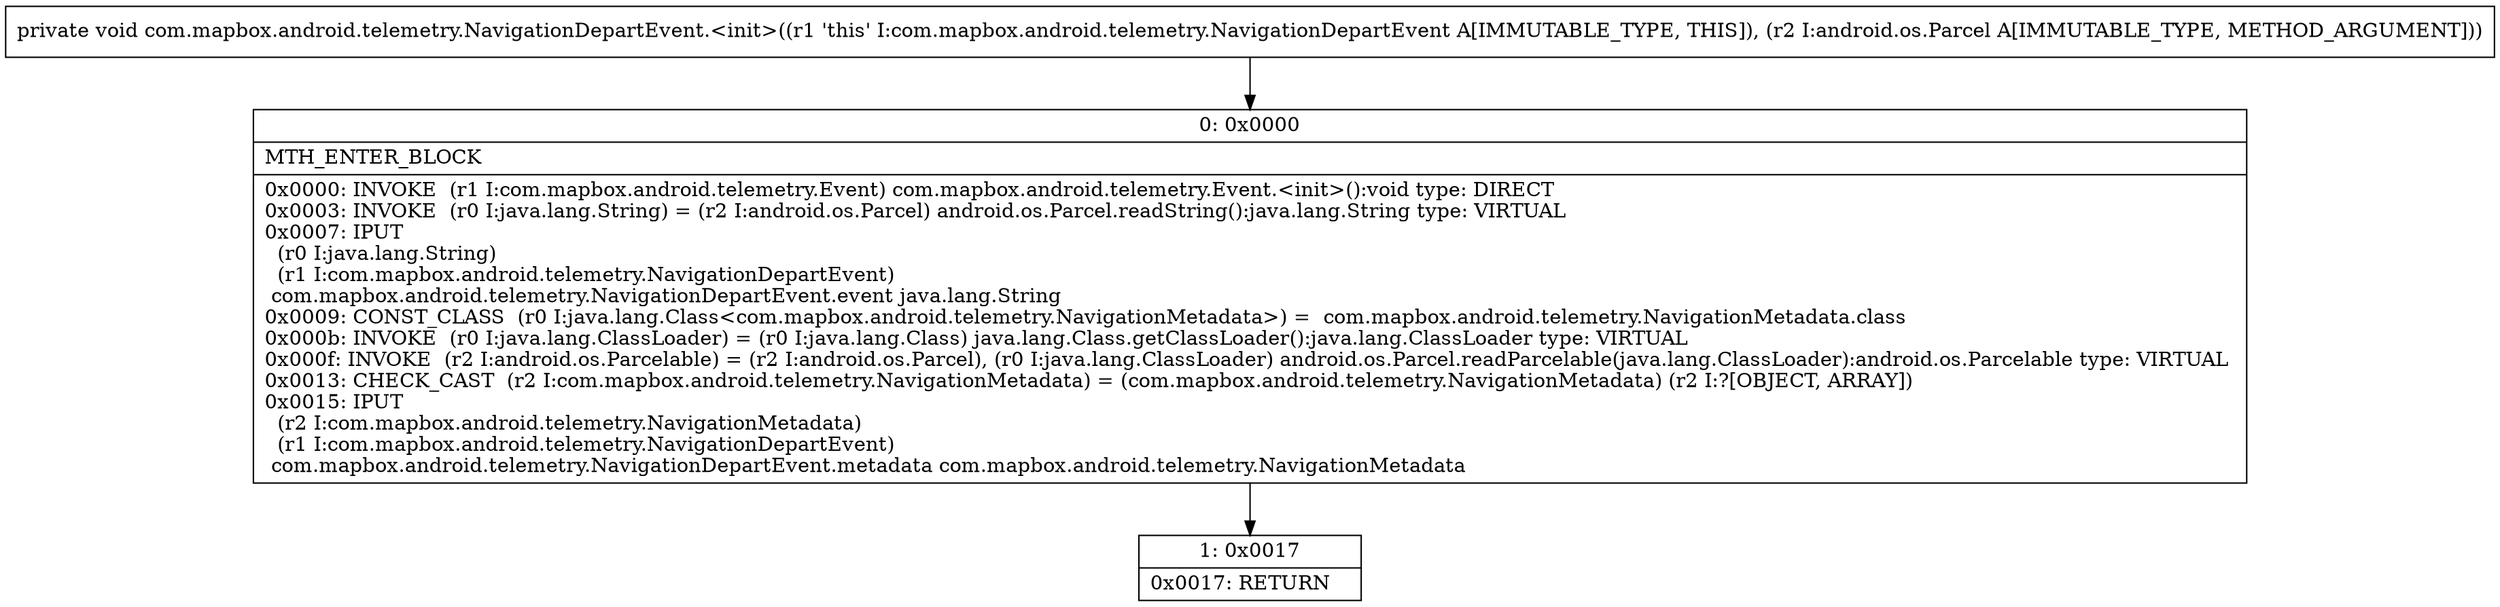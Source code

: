 digraph "CFG forcom.mapbox.android.telemetry.NavigationDepartEvent.\<init\>(Landroid\/os\/Parcel;)V" {
Node_0 [shape=record,label="{0\:\ 0x0000|MTH_ENTER_BLOCK\l|0x0000: INVOKE  (r1 I:com.mapbox.android.telemetry.Event) com.mapbox.android.telemetry.Event.\<init\>():void type: DIRECT \l0x0003: INVOKE  (r0 I:java.lang.String) = (r2 I:android.os.Parcel) android.os.Parcel.readString():java.lang.String type: VIRTUAL \l0x0007: IPUT  \l  (r0 I:java.lang.String)\l  (r1 I:com.mapbox.android.telemetry.NavigationDepartEvent)\l com.mapbox.android.telemetry.NavigationDepartEvent.event java.lang.String \l0x0009: CONST_CLASS  (r0 I:java.lang.Class\<com.mapbox.android.telemetry.NavigationMetadata\>) =  com.mapbox.android.telemetry.NavigationMetadata.class \l0x000b: INVOKE  (r0 I:java.lang.ClassLoader) = (r0 I:java.lang.Class) java.lang.Class.getClassLoader():java.lang.ClassLoader type: VIRTUAL \l0x000f: INVOKE  (r2 I:android.os.Parcelable) = (r2 I:android.os.Parcel), (r0 I:java.lang.ClassLoader) android.os.Parcel.readParcelable(java.lang.ClassLoader):android.os.Parcelable type: VIRTUAL \l0x0013: CHECK_CAST  (r2 I:com.mapbox.android.telemetry.NavigationMetadata) = (com.mapbox.android.telemetry.NavigationMetadata) (r2 I:?[OBJECT, ARRAY]) \l0x0015: IPUT  \l  (r2 I:com.mapbox.android.telemetry.NavigationMetadata)\l  (r1 I:com.mapbox.android.telemetry.NavigationDepartEvent)\l com.mapbox.android.telemetry.NavigationDepartEvent.metadata com.mapbox.android.telemetry.NavigationMetadata \l}"];
Node_1 [shape=record,label="{1\:\ 0x0017|0x0017: RETURN   \l}"];
MethodNode[shape=record,label="{private void com.mapbox.android.telemetry.NavigationDepartEvent.\<init\>((r1 'this' I:com.mapbox.android.telemetry.NavigationDepartEvent A[IMMUTABLE_TYPE, THIS]), (r2 I:android.os.Parcel A[IMMUTABLE_TYPE, METHOD_ARGUMENT])) }"];
MethodNode -> Node_0;
Node_0 -> Node_1;
}

